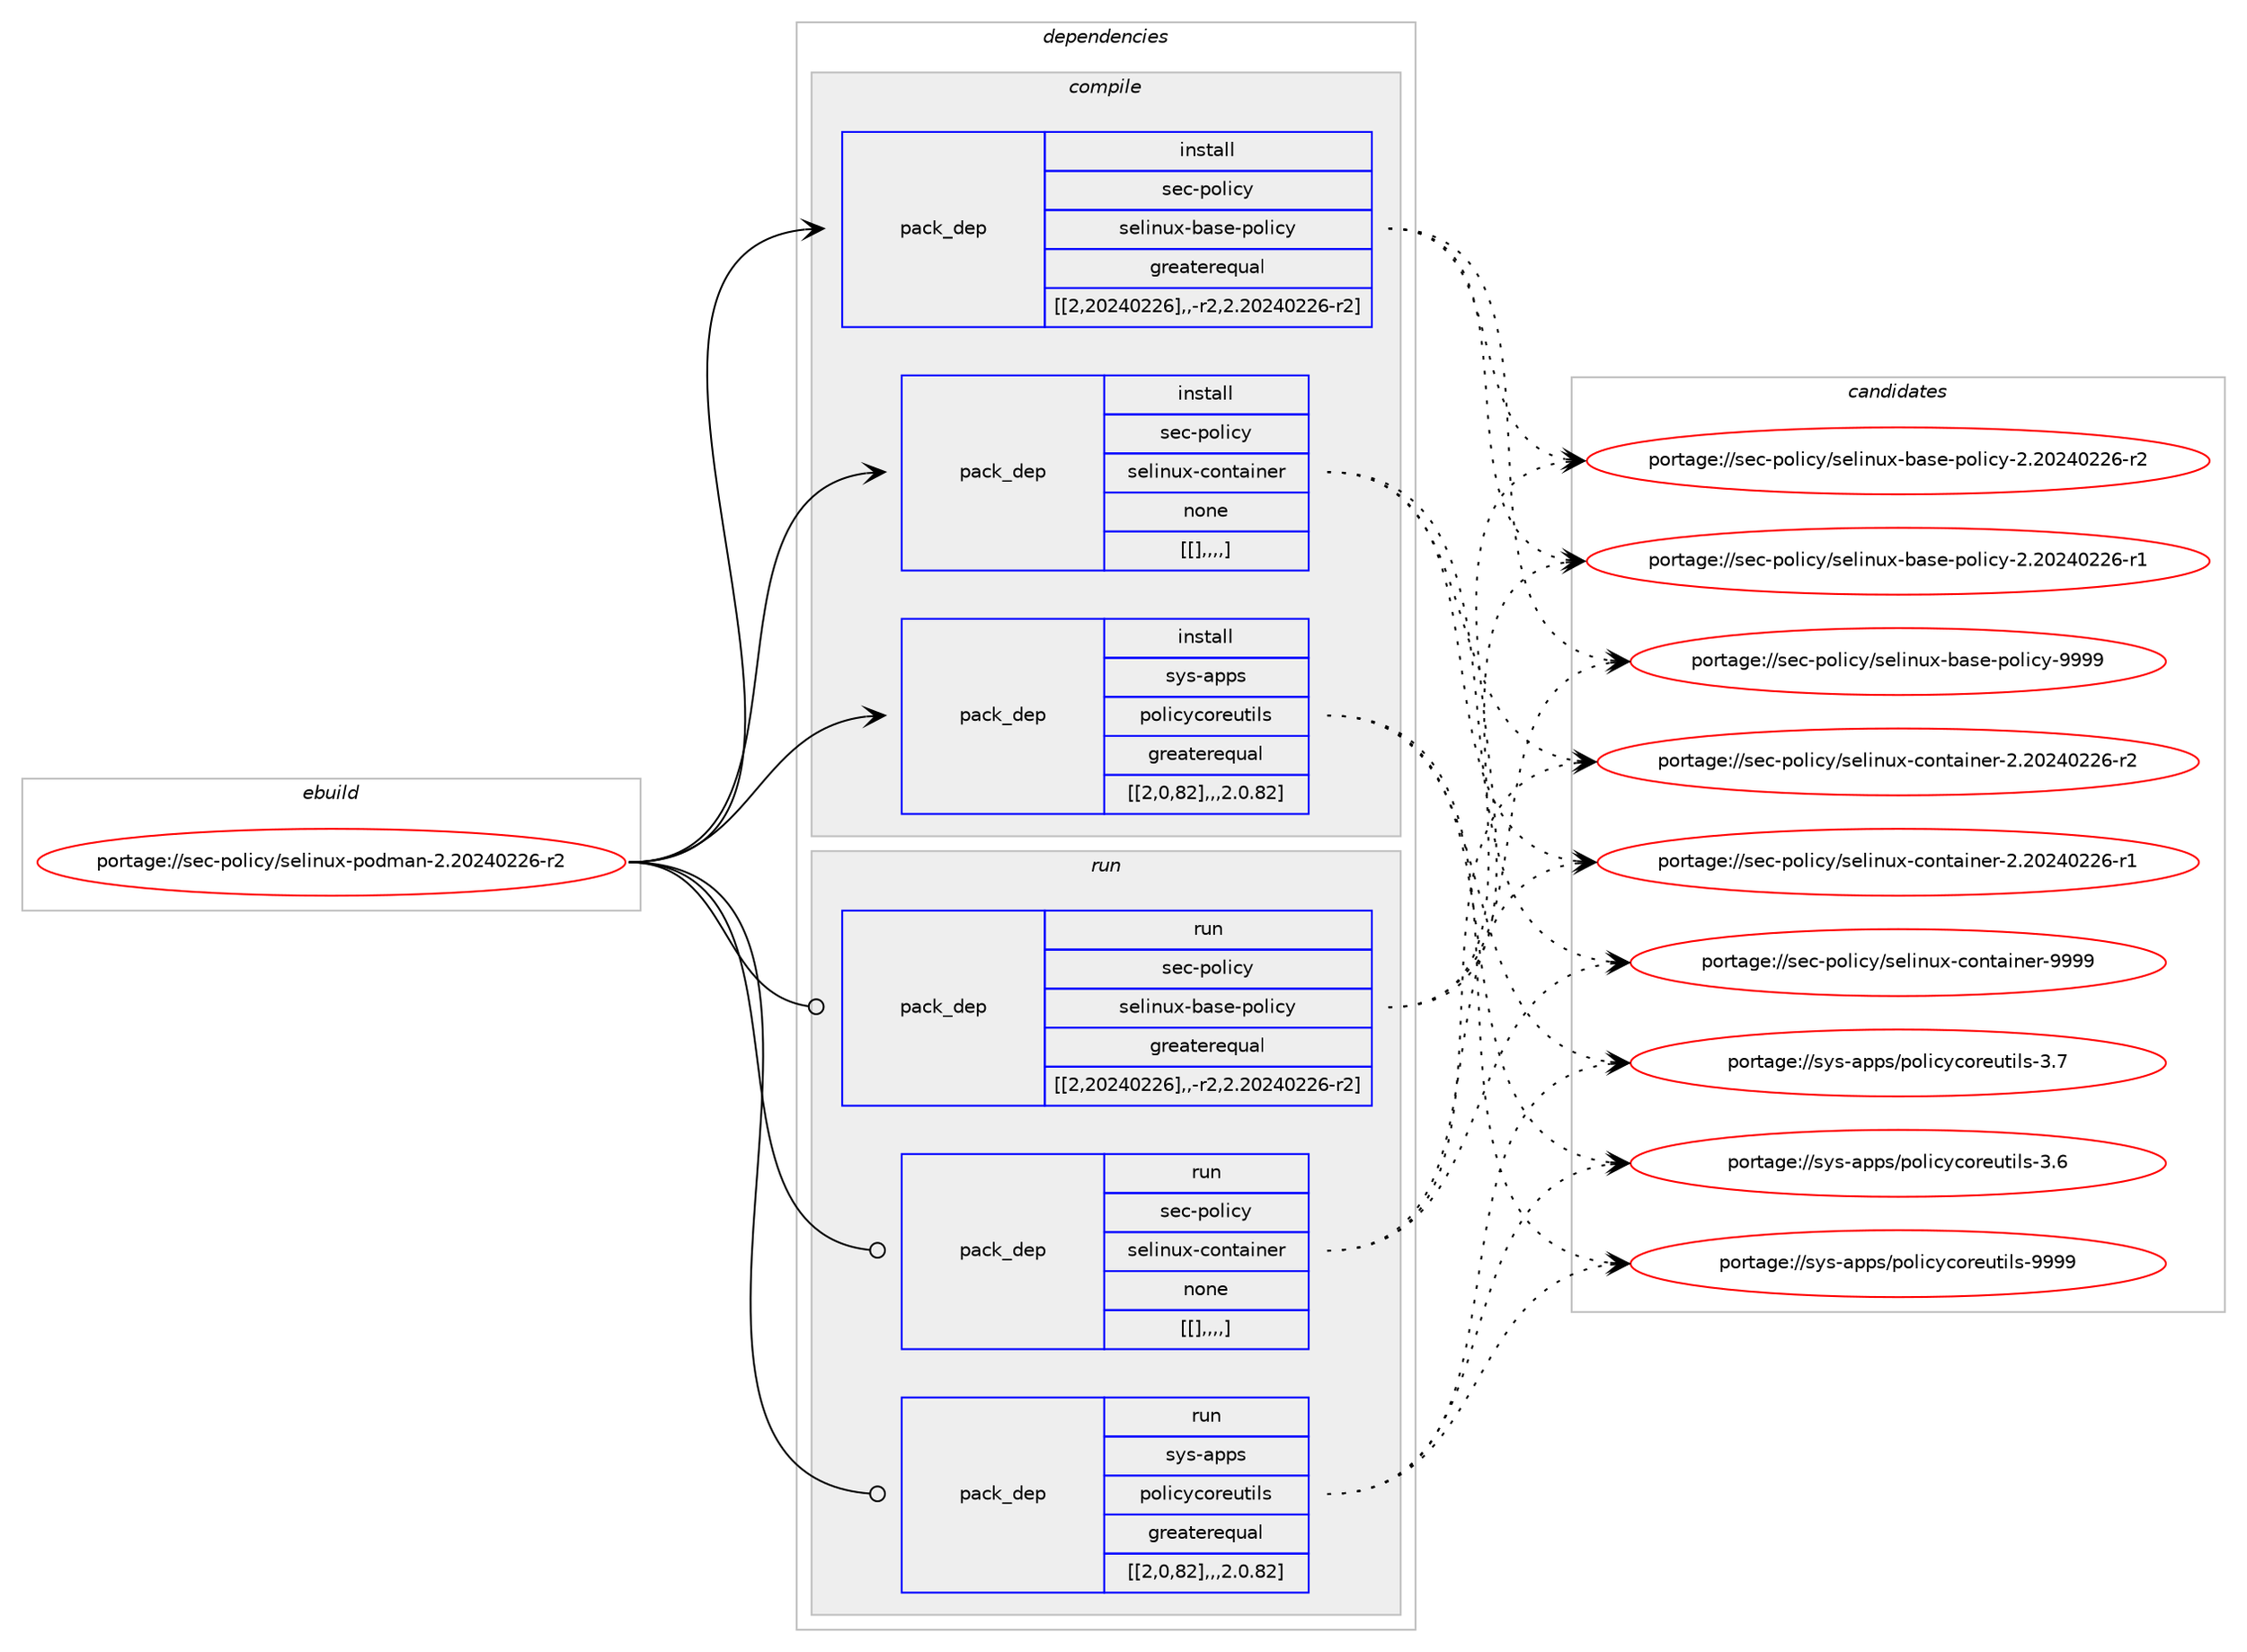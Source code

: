 digraph prolog {

# *************
# Graph options
# *************

newrank=true;
concentrate=true;
compound=true;
graph [rankdir=LR,fontname=Helvetica,fontsize=10,ranksep=1.5];#, ranksep=2.5, nodesep=0.2];
edge  [arrowhead=vee];
node  [fontname=Helvetica,fontsize=10];

# **********
# The ebuild
# **********

subgraph cluster_leftcol {
color=gray;
label=<<i>ebuild</i>>;
id [label="portage://sec-policy/selinux-podman-2.20240226-r2", color=red, width=4, href="../sec-policy/selinux-podman-2.20240226-r2.svg"];
}

# ****************
# The dependencies
# ****************

subgraph cluster_midcol {
color=gray;
label=<<i>dependencies</i>>;
subgraph cluster_compile {
fillcolor="#eeeeee";
style=filled;
label=<<i>compile</i>>;
subgraph pack315476 {
dependency432707 [label=<<TABLE BORDER="0" CELLBORDER="1" CELLSPACING="0" CELLPADDING="4" WIDTH="220"><TR><TD ROWSPAN="6" CELLPADDING="30">pack_dep</TD></TR><TR><TD WIDTH="110">install</TD></TR><TR><TD>sec-policy</TD></TR><TR><TD>selinux-base-policy</TD></TR><TR><TD>greaterequal</TD></TR><TR><TD>[[2,20240226],,-r2,2.20240226-r2]</TD></TR></TABLE>>, shape=none, color=blue];
}
id:e -> dependency432707:w [weight=20,style="solid",arrowhead="vee"];
subgraph pack315477 {
dependency432708 [label=<<TABLE BORDER="0" CELLBORDER="1" CELLSPACING="0" CELLPADDING="4" WIDTH="220"><TR><TD ROWSPAN="6" CELLPADDING="30">pack_dep</TD></TR><TR><TD WIDTH="110">install</TD></TR><TR><TD>sec-policy</TD></TR><TR><TD>selinux-container</TD></TR><TR><TD>none</TD></TR><TR><TD>[[],,,,]</TD></TR></TABLE>>, shape=none, color=blue];
}
id:e -> dependency432708:w [weight=20,style="solid",arrowhead="vee"];
subgraph pack315478 {
dependency432709 [label=<<TABLE BORDER="0" CELLBORDER="1" CELLSPACING="0" CELLPADDING="4" WIDTH="220"><TR><TD ROWSPAN="6" CELLPADDING="30">pack_dep</TD></TR><TR><TD WIDTH="110">install</TD></TR><TR><TD>sys-apps</TD></TR><TR><TD>policycoreutils</TD></TR><TR><TD>greaterequal</TD></TR><TR><TD>[[2,0,82],,,2.0.82]</TD></TR></TABLE>>, shape=none, color=blue];
}
id:e -> dependency432709:w [weight=20,style="solid",arrowhead="vee"];
}
subgraph cluster_compileandrun {
fillcolor="#eeeeee";
style=filled;
label=<<i>compile and run</i>>;
}
subgraph cluster_run {
fillcolor="#eeeeee";
style=filled;
label=<<i>run</i>>;
subgraph pack315479 {
dependency432710 [label=<<TABLE BORDER="0" CELLBORDER="1" CELLSPACING="0" CELLPADDING="4" WIDTH="220"><TR><TD ROWSPAN="6" CELLPADDING="30">pack_dep</TD></TR><TR><TD WIDTH="110">run</TD></TR><TR><TD>sec-policy</TD></TR><TR><TD>selinux-base-policy</TD></TR><TR><TD>greaterequal</TD></TR><TR><TD>[[2,20240226],,-r2,2.20240226-r2]</TD></TR></TABLE>>, shape=none, color=blue];
}
id:e -> dependency432710:w [weight=20,style="solid",arrowhead="odot"];
subgraph pack315480 {
dependency432711 [label=<<TABLE BORDER="0" CELLBORDER="1" CELLSPACING="0" CELLPADDING="4" WIDTH="220"><TR><TD ROWSPAN="6" CELLPADDING="30">pack_dep</TD></TR><TR><TD WIDTH="110">run</TD></TR><TR><TD>sec-policy</TD></TR><TR><TD>selinux-container</TD></TR><TR><TD>none</TD></TR><TR><TD>[[],,,,]</TD></TR></TABLE>>, shape=none, color=blue];
}
id:e -> dependency432711:w [weight=20,style="solid",arrowhead="odot"];
subgraph pack315481 {
dependency432712 [label=<<TABLE BORDER="0" CELLBORDER="1" CELLSPACING="0" CELLPADDING="4" WIDTH="220"><TR><TD ROWSPAN="6" CELLPADDING="30">pack_dep</TD></TR><TR><TD WIDTH="110">run</TD></TR><TR><TD>sys-apps</TD></TR><TR><TD>policycoreutils</TD></TR><TR><TD>greaterequal</TD></TR><TR><TD>[[2,0,82],,,2.0.82]</TD></TR></TABLE>>, shape=none, color=blue];
}
id:e -> dependency432712:w [weight=20,style="solid",arrowhead="odot"];
}
}

# **************
# The candidates
# **************

subgraph cluster_choices {
rank=same;
color=gray;
label=<<i>candidates</i>>;

subgraph choice315476 {
color=black;
nodesep=1;
choice1151019945112111108105991214711510110810511011712045989711510145112111108105991214557575757 [label="portage://sec-policy/selinux-base-policy-9999", color=red, width=4,href="../sec-policy/selinux-base-policy-9999.svg"];
choice11510199451121111081059912147115101108105110117120459897115101451121111081059912145504650485052485050544511450 [label="portage://sec-policy/selinux-base-policy-2.20240226-r2", color=red, width=4,href="../sec-policy/selinux-base-policy-2.20240226-r2.svg"];
choice11510199451121111081059912147115101108105110117120459897115101451121111081059912145504650485052485050544511449 [label="portage://sec-policy/selinux-base-policy-2.20240226-r1", color=red, width=4,href="../sec-policy/selinux-base-policy-2.20240226-r1.svg"];
dependency432707:e -> choice1151019945112111108105991214711510110810511011712045989711510145112111108105991214557575757:w [style=dotted,weight="100"];
dependency432707:e -> choice11510199451121111081059912147115101108105110117120459897115101451121111081059912145504650485052485050544511450:w [style=dotted,weight="100"];
dependency432707:e -> choice11510199451121111081059912147115101108105110117120459897115101451121111081059912145504650485052485050544511449:w [style=dotted,weight="100"];
}
subgraph choice315477 {
color=black;
nodesep=1;
choice115101994511211110810599121471151011081051101171204599111110116971051101011144557575757 [label="portage://sec-policy/selinux-container-9999", color=red, width=4,href="../sec-policy/selinux-container-9999.svg"];
choice1151019945112111108105991214711510110810511011712045991111101169710511010111445504650485052485050544511450 [label="portage://sec-policy/selinux-container-2.20240226-r2", color=red, width=4,href="../sec-policy/selinux-container-2.20240226-r2.svg"];
choice1151019945112111108105991214711510110810511011712045991111101169710511010111445504650485052485050544511449 [label="portage://sec-policy/selinux-container-2.20240226-r1", color=red, width=4,href="../sec-policy/selinux-container-2.20240226-r1.svg"];
dependency432708:e -> choice115101994511211110810599121471151011081051101171204599111110116971051101011144557575757:w [style=dotted,weight="100"];
dependency432708:e -> choice1151019945112111108105991214711510110810511011712045991111101169710511010111445504650485052485050544511450:w [style=dotted,weight="100"];
dependency432708:e -> choice1151019945112111108105991214711510110810511011712045991111101169710511010111445504650485052485050544511449:w [style=dotted,weight="100"];
}
subgraph choice315478 {
color=black;
nodesep=1;
choice11512111545971121121154711211110810599121991111141011171161051081154557575757 [label="portage://sys-apps/policycoreutils-9999", color=red, width=4,href="../sys-apps/policycoreutils-9999.svg"];
choice115121115459711211211547112111108105991219911111410111711610510811545514655 [label="portage://sys-apps/policycoreutils-3.7", color=red, width=4,href="../sys-apps/policycoreutils-3.7.svg"];
choice115121115459711211211547112111108105991219911111410111711610510811545514654 [label="portage://sys-apps/policycoreutils-3.6", color=red, width=4,href="../sys-apps/policycoreutils-3.6.svg"];
dependency432709:e -> choice11512111545971121121154711211110810599121991111141011171161051081154557575757:w [style=dotted,weight="100"];
dependency432709:e -> choice115121115459711211211547112111108105991219911111410111711610510811545514655:w [style=dotted,weight="100"];
dependency432709:e -> choice115121115459711211211547112111108105991219911111410111711610510811545514654:w [style=dotted,weight="100"];
}
subgraph choice315479 {
color=black;
nodesep=1;
choice1151019945112111108105991214711510110810511011712045989711510145112111108105991214557575757 [label="portage://sec-policy/selinux-base-policy-9999", color=red, width=4,href="../sec-policy/selinux-base-policy-9999.svg"];
choice11510199451121111081059912147115101108105110117120459897115101451121111081059912145504650485052485050544511450 [label="portage://sec-policy/selinux-base-policy-2.20240226-r2", color=red, width=4,href="../sec-policy/selinux-base-policy-2.20240226-r2.svg"];
choice11510199451121111081059912147115101108105110117120459897115101451121111081059912145504650485052485050544511449 [label="portage://sec-policy/selinux-base-policy-2.20240226-r1", color=red, width=4,href="../sec-policy/selinux-base-policy-2.20240226-r1.svg"];
dependency432710:e -> choice1151019945112111108105991214711510110810511011712045989711510145112111108105991214557575757:w [style=dotted,weight="100"];
dependency432710:e -> choice11510199451121111081059912147115101108105110117120459897115101451121111081059912145504650485052485050544511450:w [style=dotted,weight="100"];
dependency432710:e -> choice11510199451121111081059912147115101108105110117120459897115101451121111081059912145504650485052485050544511449:w [style=dotted,weight="100"];
}
subgraph choice315480 {
color=black;
nodesep=1;
choice115101994511211110810599121471151011081051101171204599111110116971051101011144557575757 [label="portage://sec-policy/selinux-container-9999", color=red, width=4,href="../sec-policy/selinux-container-9999.svg"];
choice1151019945112111108105991214711510110810511011712045991111101169710511010111445504650485052485050544511450 [label="portage://sec-policy/selinux-container-2.20240226-r2", color=red, width=4,href="../sec-policy/selinux-container-2.20240226-r2.svg"];
choice1151019945112111108105991214711510110810511011712045991111101169710511010111445504650485052485050544511449 [label="portage://sec-policy/selinux-container-2.20240226-r1", color=red, width=4,href="../sec-policy/selinux-container-2.20240226-r1.svg"];
dependency432711:e -> choice115101994511211110810599121471151011081051101171204599111110116971051101011144557575757:w [style=dotted,weight="100"];
dependency432711:e -> choice1151019945112111108105991214711510110810511011712045991111101169710511010111445504650485052485050544511450:w [style=dotted,weight="100"];
dependency432711:e -> choice1151019945112111108105991214711510110810511011712045991111101169710511010111445504650485052485050544511449:w [style=dotted,weight="100"];
}
subgraph choice315481 {
color=black;
nodesep=1;
choice11512111545971121121154711211110810599121991111141011171161051081154557575757 [label="portage://sys-apps/policycoreutils-9999", color=red, width=4,href="../sys-apps/policycoreutils-9999.svg"];
choice115121115459711211211547112111108105991219911111410111711610510811545514655 [label="portage://sys-apps/policycoreutils-3.7", color=red, width=4,href="../sys-apps/policycoreutils-3.7.svg"];
choice115121115459711211211547112111108105991219911111410111711610510811545514654 [label="portage://sys-apps/policycoreutils-3.6", color=red, width=4,href="../sys-apps/policycoreutils-3.6.svg"];
dependency432712:e -> choice11512111545971121121154711211110810599121991111141011171161051081154557575757:w [style=dotted,weight="100"];
dependency432712:e -> choice115121115459711211211547112111108105991219911111410111711610510811545514655:w [style=dotted,weight="100"];
dependency432712:e -> choice115121115459711211211547112111108105991219911111410111711610510811545514654:w [style=dotted,weight="100"];
}
}

}
